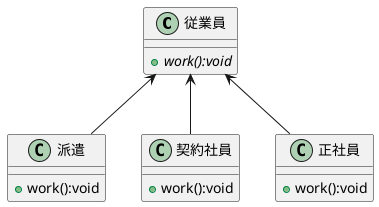 @startuml
class 従業員{
   + {abstract} work():void 
}
class 派遣{
    + work():void
}
class 契約社員{
    + work():void
}
class 正社員{
    + work():void
}
従業員<--派遣
従業員<--契約社員
従業員<--正社員
@enduml